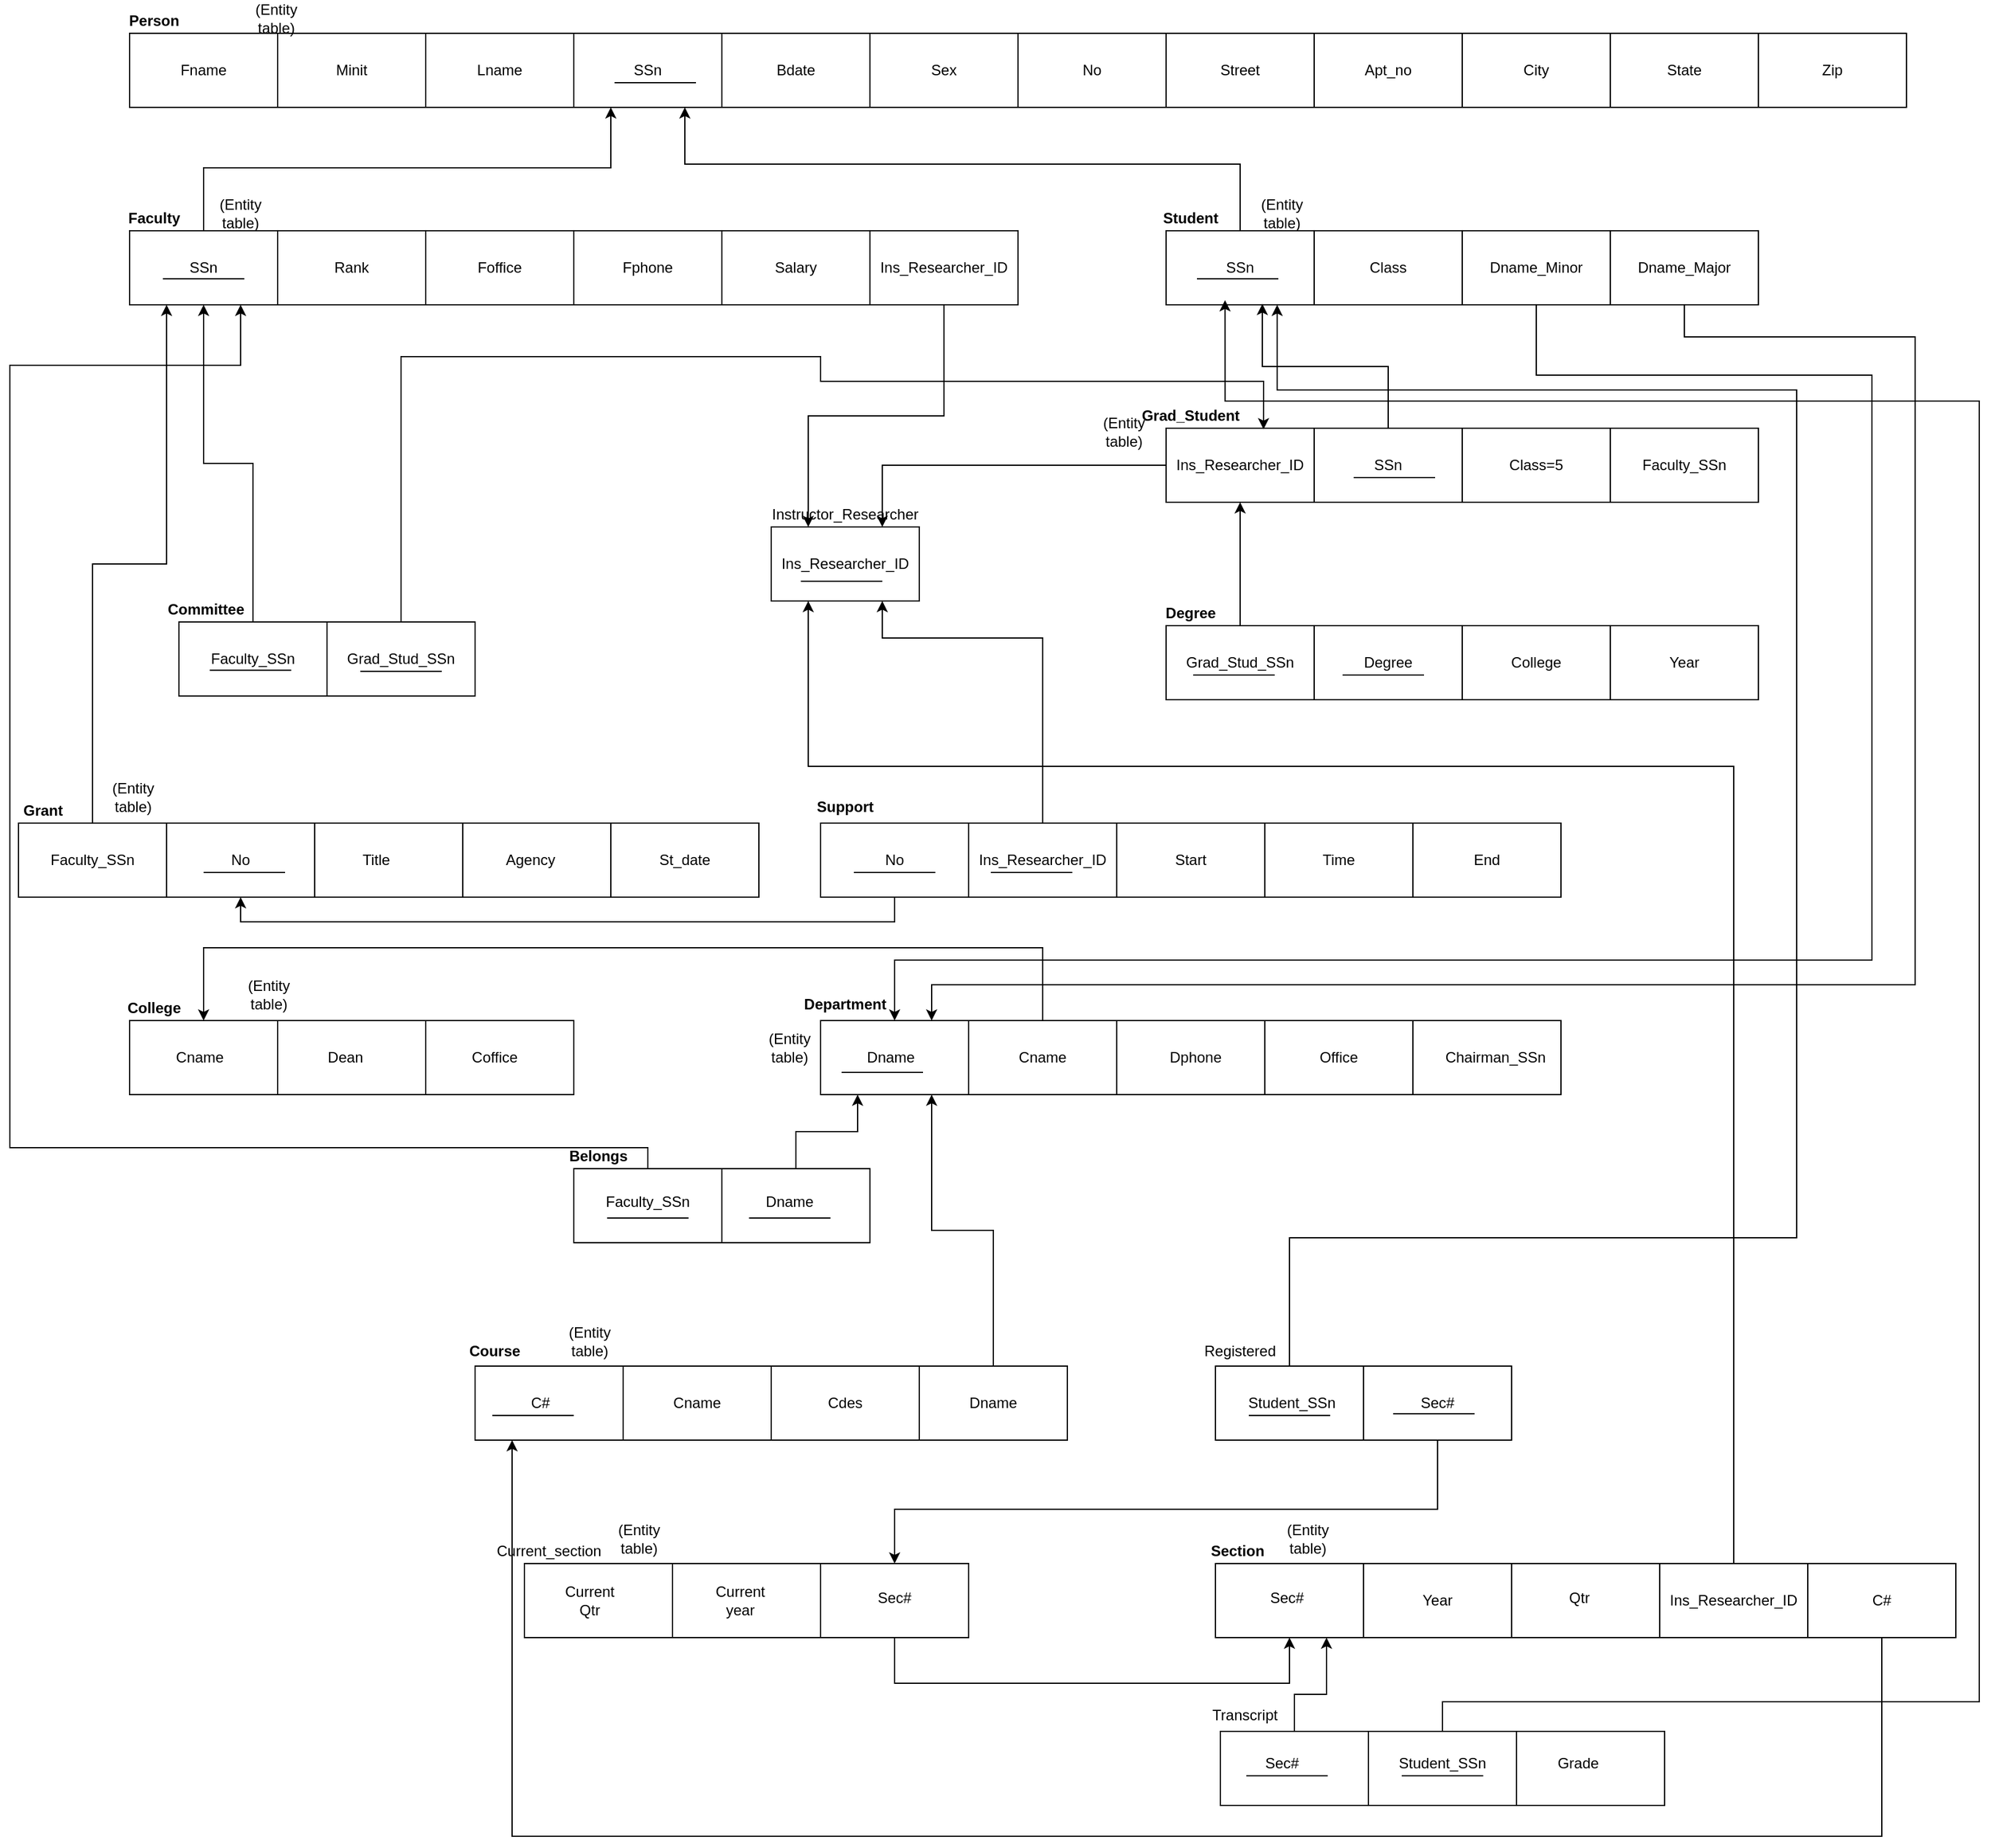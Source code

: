 <mxfile version="13.8.6" type="github">
  <diagram id="SCuiM9Ef9zFS880fD7g7" name="Page-1">
    <mxGraphModel dx="2150" dy="590" grid="0" gridSize="10" guides="1" tooltips="1" connect="1" arrows="1" fold="1" page="1" pageScale="1" pageWidth="850" pageHeight="1100" math="0" shadow="0">
      <root>
        <mxCell id="0" />
        <mxCell id="1" parent="0" />
        <mxCell id="ythB0XY5r4S939yMG-qN-1" value="" style="rounded=0;whiteSpace=wrap;html=1;" vertex="1" parent="1">
          <mxGeometry x="80" y="40" width="120" height="60" as="geometry" />
        </mxCell>
        <mxCell id="ythB0XY5r4S939yMG-qN-2" value="" style="rounded=0;whiteSpace=wrap;html=1;" vertex="1" parent="1">
          <mxGeometry x="200" y="40" width="120" height="60" as="geometry" />
        </mxCell>
        <mxCell id="ythB0XY5r4S939yMG-qN-3" value="" style="rounded=0;whiteSpace=wrap;html=1;" vertex="1" parent="1">
          <mxGeometry x="320" y="40" width="120" height="60" as="geometry" />
        </mxCell>
        <mxCell id="ythB0XY5r4S939yMG-qN-4" value="" style="rounded=0;whiteSpace=wrap;html=1;" vertex="1" parent="1">
          <mxGeometry x="440" y="40" width="120" height="60" as="geometry" />
        </mxCell>
        <mxCell id="ythB0XY5r4S939yMG-qN-5" value="" style="rounded=0;whiteSpace=wrap;html=1;" vertex="1" parent="1">
          <mxGeometry x="560" y="40" width="120" height="60" as="geometry" />
        </mxCell>
        <mxCell id="ythB0XY5r4S939yMG-qN-6" value="" style="rounded=0;whiteSpace=wrap;html=1;" vertex="1" parent="1">
          <mxGeometry x="680" y="40" width="120" height="60" as="geometry" />
        </mxCell>
        <mxCell id="ythB0XY5r4S939yMG-qN-7" value="" style="rounded=0;whiteSpace=wrap;html=1;" vertex="1" parent="1">
          <mxGeometry x="800" y="40" width="120" height="60" as="geometry" />
        </mxCell>
        <mxCell id="ythB0XY5r4S939yMG-qN-8" value="" style="rounded=0;whiteSpace=wrap;html=1;" vertex="1" parent="1">
          <mxGeometry x="920" y="40" width="120" height="60" as="geometry" />
        </mxCell>
        <mxCell id="ythB0XY5r4S939yMG-qN-9" value="" style="rounded=0;whiteSpace=wrap;html=1;" vertex="1" parent="1">
          <mxGeometry x="1040" y="40" width="120" height="60" as="geometry" />
        </mxCell>
        <mxCell id="ythB0XY5r4S939yMG-qN-10" value="" style="rounded=0;whiteSpace=wrap;html=1;" vertex="1" parent="1">
          <mxGeometry x="1160" y="40" width="120" height="60" as="geometry" />
        </mxCell>
        <mxCell id="ythB0XY5r4S939yMG-qN-11" value="" style="rounded=0;whiteSpace=wrap;html=1;" vertex="1" parent="1">
          <mxGeometry x="1280" y="40" width="120" height="60" as="geometry" />
        </mxCell>
        <mxCell id="ythB0XY5r4S939yMG-qN-12" value="" style="rounded=0;whiteSpace=wrap;html=1;" vertex="1" parent="1">
          <mxGeometry x="1400" y="40" width="120" height="60" as="geometry" />
        </mxCell>
        <mxCell id="ythB0XY5r4S939yMG-qN-176" style="edgeStyle=orthogonalEdgeStyle;rounded=0;orthogonalLoop=1;jettySize=auto;html=1;entryX=0.25;entryY=1;entryDx=0;entryDy=0;" edge="1" parent="1" source="ythB0XY5r4S939yMG-qN-13" target="ythB0XY5r4S939yMG-qN-4">
          <mxGeometry relative="1" as="geometry">
            <Array as="points">
              <mxPoint x="140" y="149" />
              <mxPoint x="470" y="149" />
            </Array>
          </mxGeometry>
        </mxCell>
        <mxCell id="ythB0XY5r4S939yMG-qN-13" value="" style="rounded=0;whiteSpace=wrap;html=1;" vertex="1" parent="1">
          <mxGeometry x="80" y="200" width="120" height="60" as="geometry" />
        </mxCell>
        <mxCell id="ythB0XY5r4S939yMG-qN-14" value="" style="rounded=0;whiteSpace=wrap;html=1;" vertex="1" parent="1">
          <mxGeometry x="200" y="200" width="120" height="60" as="geometry" />
        </mxCell>
        <mxCell id="ythB0XY5r4S939yMG-qN-15" value="" style="rounded=0;whiteSpace=wrap;html=1;" vertex="1" parent="1">
          <mxGeometry x="320" y="200" width="120" height="60" as="geometry" />
        </mxCell>
        <mxCell id="ythB0XY5r4S939yMG-qN-16" value="" style="rounded=0;whiteSpace=wrap;html=1;" vertex="1" parent="1">
          <mxGeometry x="440" y="200" width="120" height="60" as="geometry" />
        </mxCell>
        <mxCell id="ythB0XY5r4S939yMG-qN-17" value="" style="rounded=0;whiteSpace=wrap;html=1;" vertex="1" parent="1">
          <mxGeometry x="560" y="200" width="120" height="60" as="geometry" />
        </mxCell>
        <mxCell id="ythB0XY5r4S939yMG-qN-177" style="edgeStyle=orthogonalEdgeStyle;rounded=0;orthogonalLoop=1;jettySize=auto;html=1;entryX=0.25;entryY=0;entryDx=0;entryDy=0;" edge="1" parent="1" source="ythB0XY5r4S939yMG-qN-18" target="ythB0XY5r4S939yMG-qN-31">
          <mxGeometry relative="1" as="geometry" />
        </mxCell>
        <mxCell id="ythB0XY5r4S939yMG-qN-18" value="" style="rounded=0;whiteSpace=wrap;html=1;" vertex="1" parent="1">
          <mxGeometry x="680" y="200" width="120" height="60" as="geometry" />
        </mxCell>
        <mxCell id="ythB0XY5r4S939yMG-qN-175" style="edgeStyle=orthogonalEdgeStyle;rounded=0;orthogonalLoop=1;jettySize=auto;html=1;entryX=0.75;entryY=1;entryDx=0;entryDy=0;" edge="1" parent="1" source="ythB0XY5r4S939yMG-qN-19" target="ythB0XY5r4S939yMG-qN-4">
          <mxGeometry relative="1" as="geometry">
            <Array as="points">
              <mxPoint x="980" y="146" />
              <mxPoint x="530" y="146" />
            </Array>
          </mxGeometry>
        </mxCell>
        <mxCell id="ythB0XY5r4S939yMG-qN-19" value="" style="rounded=0;whiteSpace=wrap;html=1;" vertex="1" parent="1">
          <mxGeometry x="920" y="200" width="120" height="60" as="geometry" />
        </mxCell>
        <mxCell id="ythB0XY5r4S939yMG-qN-20" value="" style="rounded=0;whiteSpace=wrap;html=1;" vertex="1" parent="1">
          <mxGeometry x="1040" y="200" width="120" height="60" as="geometry" />
        </mxCell>
        <mxCell id="ythB0XY5r4S939yMG-qN-193" style="edgeStyle=orthogonalEdgeStyle;rounded=0;orthogonalLoop=1;jettySize=auto;html=1;entryX=0.5;entryY=0;entryDx=0;entryDy=0;" edge="1" parent="1" source="ythB0XY5r4S939yMG-qN-21" target="ythB0XY5r4S939yMG-qN-44">
          <mxGeometry relative="1" as="geometry">
            <Array as="points">
              <mxPoint x="1220" y="317" />
              <mxPoint x="1492" y="317" />
              <mxPoint x="1492" y="791" />
              <mxPoint x="700" y="791" />
            </Array>
          </mxGeometry>
        </mxCell>
        <mxCell id="ythB0XY5r4S939yMG-qN-21" value="" style="rounded=0;whiteSpace=wrap;html=1;" vertex="1" parent="1">
          <mxGeometry x="1160" y="200" width="120" height="60" as="geometry" />
        </mxCell>
        <mxCell id="ythB0XY5r4S939yMG-qN-195" style="edgeStyle=orthogonalEdgeStyle;rounded=0;orthogonalLoop=1;jettySize=auto;html=1;entryX=0.75;entryY=0;entryDx=0;entryDy=0;" edge="1" parent="1" source="ythB0XY5r4S939yMG-qN-22" target="ythB0XY5r4S939yMG-qN-44">
          <mxGeometry relative="1" as="geometry">
            <Array as="points">
              <mxPoint x="1340" y="286" />
              <mxPoint x="1527" y="286" />
              <mxPoint x="1527" y="811" />
              <mxPoint x="730" y="811" />
            </Array>
          </mxGeometry>
        </mxCell>
        <mxCell id="ythB0XY5r4S939yMG-qN-22" value="" style="rounded=0;whiteSpace=wrap;html=1;" vertex="1" parent="1">
          <mxGeometry x="1280" y="200" width="120" height="60" as="geometry" />
        </mxCell>
        <mxCell id="ythB0XY5r4S939yMG-qN-180" style="edgeStyle=orthogonalEdgeStyle;rounded=0;orthogonalLoop=1;jettySize=auto;html=1;entryX=0.75;entryY=0;entryDx=0;entryDy=0;" edge="1" parent="1" source="ythB0XY5r4S939yMG-qN-23" target="ythB0XY5r4S939yMG-qN-31">
          <mxGeometry relative="1" as="geometry" />
        </mxCell>
        <mxCell id="ythB0XY5r4S939yMG-qN-23" value="&lt;span&gt;Ins_Researcher_ID&lt;/span&gt;" style="rounded=0;whiteSpace=wrap;html=1;" vertex="1" parent="1">
          <mxGeometry x="920" y="360" width="120" height="60" as="geometry" />
        </mxCell>
        <mxCell id="ythB0XY5r4S939yMG-qN-183" style="edgeStyle=orthogonalEdgeStyle;rounded=0;orthogonalLoop=1;jettySize=auto;html=1;entryX=0.65;entryY=0.988;entryDx=0;entryDy=0;entryPerimeter=0;" edge="1" parent="1" source="ythB0XY5r4S939yMG-qN-24" target="ythB0XY5r4S939yMG-qN-19">
          <mxGeometry relative="1" as="geometry" />
        </mxCell>
        <mxCell id="ythB0XY5r4S939yMG-qN-24" value="" style="rounded=0;whiteSpace=wrap;html=1;" vertex="1" parent="1">
          <mxGeometry x="1040" y="360" width="120" height="60" as="geometry" />
        </mxCell>
        <mxCell id="ythB0XY5r4S939yMG-qN-25" value="" style="rounded=0;whiteSpace=wrap;html=1;" vertex="1" parent="1">
          <mxGeometry x="1160" y="360" width="120" height="60" as="geometry" />
        </mxCell>
        <mxCell id="ythB0XY5r4S939yMG-qN-26" value="" style="rounded=0;whiteSpace=wrap;html=1;" vertex="1" parent="1">
          <mxGeometry x="1280" y="360" width="120" height="60" as="geometry" />
        </mxCell>
        <mxCell id="ythB0XY5r4S939yMG-qN-188" style="edgeStyle=orthogonalEdgeStyle;rounded=0;orthogonalLoop=1;jettySize=auto;html=1;entryX=0.5;entryY=1;entryDx=0;entryDy=0;" edge="1" parent="1" source="ythB0XY5r4S939yMG-qN-27" target="ythB0XY5r4S939yMG-qN-23">
          <mxGeometry relative="1" as="geometry" />
        </mxCell>
        <mxCell id="ythB0XY5r4S939yMG-qN-27" value="" style="rounded=0;whiteSpace=wrap;html=1;" vertex="1" parent="1">
          <mxGeometry x="920" y="520" width="120" height="60" as="geometry" />
        </mxCell>
        <mxCell id="ythB0XY5r4S939yMG-qN-28" value="" style="rounded=0;whiteSpace=wrap;html=1;" vertex="1" parent="1">
          <mxGeometry x="1040" y="520" width="120" height="60" as="geometry" />
        </mxCell>
        <mxCell id="ythB0XY5r4S939yMG-qN-29" value="" style="rounded=0;whiteSpace=wrap;html=1;" vertex="1" parent="1">
          <mxGeometry x="1160" y="520" width="120" height="60" as="geometry" />
        </mxCell>
        <mxCell id="ythB0XY5r4S939yMG-qN-30" value="" style="rounded=0;whiteSpace=wrap;html=1;" vertex="1" parent="1">
          <mxGeometry x="1280" y="520" width="120" height="60" as="geometry" />
        </mxCell>
        <mxCell id="ythB0XY5r4S939yMG-qN-31" value="" style="rounded=0;whiteSpace=wrap;html=1;" vertex="1" parent="1">
          <mxGeometry x="600" y="440" width="120" height="60" as="geometry" />
        </mxCell>
        <mxCell id="ythB0XY5r4S939yMG-qN-190" style="edgeStyle=orthogonalEdgeStyle;rounded=0;orthogonalLoop=1;jettySize=auto;html=1;entryX=0.5;entryY=1;entryDx=0;entryDy=0;" edge="1" parent="1" source="ythB0XY5r4S939yMG-qN-32" target="ythB0XY5r4S939yMG-qN-38">
          <mxGeometry relative="1" as="geometry">
            <Array as="points">
              <mxPoint x="700" y="760" />
              <mxPoint x="170" y="760" />
            </Array>
          </mxGeometry>
        </mxCell>
        <mxCell id="ythB0XY5r4S939yMG-qN-32" value="" style="rounded=0;whiteSpace=wrap;html=1;" vertex="1" parent="1">
          <mxGeometry x="640" y="680" width="120" height="60" as="geometry" />
        </mxCell>
        <mxCell id="ythB0XY5r4S939yMG-qN-189" style="edgeStyle=orthogonalEdgeStyle;rounded=0;orthogonalLoop=1;jettySize=auto;html=1;entryX=0.75;entryY=1;entryDx=0;entryDy=0;" edge="1" parent="1" source="ythB0XY5r4S939yMG-qN-33" target="ythB0XY5r4S939yMG-qN-31">
          <mxGeometry relative="1" as="geometry">
            <Array as="points">
              <mxPoint x="820" y="530" />
              <mxPoint x="690" y="530" />
            </Array>
          </mxGeometry>
        </mxCell>
        <mxCell id="ythB0XY5r4S939yMG-qN-33" value="" style="rounded=0;whiteSpace=wrap;html=1;" vertex="1" parent="1">
          <mxGeometry x="760" y="680" width="120" height="60" as="geometry" />
        </mxCell>
        <mxCell id="ythB0XY5r4S939yMG-qN-34" value="" style="rounded=0;whiteSpace=wrap;html=1;" vertex="1" parent="1">
          <mxGeometry x="880" y="680" width="120" height="60" as="geometry" />
        </mxCell>
        <mxCell id="ythB0XY5r4S939yMG-qN-35" value="" style="rounded=0;whiteSpace=wrap;html=1;" vertex="1" parent="1">
          <mxGeometry x="1000" y="680" width="120" height="60" as="geometry" />
        </mxCell>
        <mxCell id="ythB0XY5r4S939yMG-qN-36" value="" style="rounded=0;whiteSpace=wrap;html=1;" vertex="1" parent="1">
          <mxGeometry x="1120" y="680" width="120" height="60" as="geometry" />
        </mxCell>
        <mxCell id="ythB0XY5r4S939yMG-qN-191" style="edgeStyle=orthogonalEdgeStyle;rounded=0;orthogonalLoop=1;jettySize=auto;html=1;entryX=0.25;entryY=1;entryDx=0;entryDy=0;" edge="1" parent="1" source="ythB0XY5r4S939yMG-qN-37" target="ythB0XY5r4S939yMG-qN-13">
          <mxGeometry relative="1" as="geometry" />
        </mxCell>
        <mxCell id="ythB0XY5r4S939yMG-qN-37" value="" style="rounded=0;whiteSpace=wrap;html=1;" vertex="1" parent="1">
          <mxGeometry x="-10" y="680" width="120" height="60" as="geometry" />
        </mxCell>
        <mxCell id="ythB0XY5r4S939yMG-qN-38" value="" style="rounded=0;whiteSpace=wrap;html=1;" vertex="1" parent="1">
          <mxGeometry x="110" y="680" width="120" height="60" as="geometry" />
        </mxCell>
        <mxCell id="ythB0XY5r4S939yMG-qN-39" value="" style="rounded=0;whiteSpace=wrap;html=1;" vertex="1" parent="1">
          <mxGeometry x="230" y="680" width="120" height="60" as="geometry" />
        </mxCell>
        <mxCell id="ythB0XY5r4S939yMG-qN-40" value="" style="rounded=0;whiteSpace=wrap;html=1;" vertex="1" parent="1">
          <mxGeometry x="350" y="680" width="120" height="60" as="geometry" />
        </mxCell>
        <mxCell id="ythB0XY5r4S939yMG-qN-41" value="" style="rounded=0;whiteSpace=wrap;html=1;" vertex="1" parent="1">
          <mxGeometry x="470" y="680" width="120" height="60" as="geometry" />
        </mxCell>
        <mxCell id="ythB0XY5r4S939yMG-qN-187" style="edgeStyle=orthogonalEdgeStyle;rounded=0;orthogonalLoop=1;jettySize=auto;html=1;entryX=0.658;entryY=0.014;entryDx=0;entryDy=0;entryPerimeter=0;" edge="1" parent="1" source="ythB0XY5r4S939yMG-qN-42" target="ythB0XY5r4S939yMG-qN-23">
          <mxGeometry relative="1" as="geometry">
            <Array as="points">
              <mxPoint x="300" y="302" />
              <mxPoint x="640" y="302" />
              <mxPoint x="640" y="322" />
              <mxPoint x="999" y="322" />
            </Array>
          </mxGeometry>
        </mxCell>
        <mxCell id="ythB0XY5r4S939yMG-qN-42" value="" style="rounded=0;whiteSpace=wrap;html=1;" vertex="1" parent="1">
          <mxGeometry x="240" y="517" width="120" height="60" as="geometry" />
        </mxCell>
        <mxCell id="ythB0XY5r4S939yMG-qN-186" style="edgeStyle=orthogonalEdgeStyle;rounded=0;orthogonalLoop=1;jettySize=auto;html=1;entryX=0.5;entryY=1;entryDx=0;entryDy=0;" edge="1" parent="1" source="ythB0XY5r4S939yMG-qN-43" target="ythB0XY5r4S939yMG-qN-13">
          <mxGeometry relative="1" as="geometry" />
        </mxCell>
        <mxCell id="ythB0XY5r4S939yMG-qN-43" value="" style="rounded=0;whiteSpace=wrap;html=1;" vertex="1" parent="1">
          <mxGeometry x="120" y="517" width="120" height="60" as="geometry" />
        </mxCell>
        <mxCell id="ythB0XY5r4S939yMG-qN-44" value="" style="rounded=0;whiteSpace=wrap;html=1;" vertex="1" parent="1">
          <mxGeometry x="640" y="840" width="120" height="60" as="geometry" />
        </mxCell>
        <mxCell id="ythB0XY5r4S939yMG-qN-200" style="edgeStyle=orthogonalEdgeStyle;rounded=0;orthogonalLoop=1;jettySize=auto;html=1;entryX=0.5;entryY=0;entryDx=0;entryDy=0;" edge="1" parent="1" source="ythB0XY5r4S939yMG-qN-45" target="ythB0XY5r4S939yMG-qN-49">
          <mxGeometry relative="1" as="geometry">
            <Array as="points">
              <mxPoint x="820" y="781" />
              <mxPoint x="140" y="781" />
            </Array>
          </mxGeometry>
        </mxCell>
        <mxCell id="ythB0XY5r4S939yMG-qN-45" value="" style="rounded=0;whiteSpace=wrap;html=1;" vertex="1" parent="1">
          <mxGeometry x="760" y="840" width="120" height="60" as="geometry" />
        </mxCell>
        <mxCell id="ythB0XY5r4S939yMG-qN-46" value="" style="rounded=0;whiteSpace=wrap;html=1;" vertex="1" parent="1">
          <mxGeometry x="880" y="840" width="120" height="60" as="geometry" />
        </mxCell>
        <mxCell id="ythB0XY5r4S939yMG-qN-47" value="" style="rounded=0;whiteSpace=wrap;html=1;" vertex="1" parent="1">
          <mxGeometry x="1000" y="840" width="120" height="60" as="geometry" />
        </mxCell>
        <mxCell id="ythB0XY5r4S939yMG-qN-48" value="" style="rounded=0;whiteSpace=wrap;html=1;" vertex="1" parent="1">
          <mxGeometry x="1120" y="840" width="120" height="60" as="geometry" />
        </mxCell>
        <mxCell id="ythB0XY5r4S939yMG-qN-49" value="" style="rounded=0;whiteSpace=wrap;html=1;" vertex="1" parent="1">
          <mxGeometry x="80" y="840" width="120" height="60" as="geometry" />
        </mxCell>
        <mxCell id="ythB0XY5r4S939yMG-qN-50" value="" style="rounded=0;whiteSpace=wrap;html=1;" vertex="1" parent="1">
          <mxGeometry x="200" y="840" width="120" height="60" as="geometry" />
        </mxCell>
        <mxCell id="ythB0XY5r4S939yMG-qN-51" value="" style="rounded=0;whiteSpace=wrap;html=1;" vertex="1" parent="1">
          <mxGeometry x="320" y="840" width="120" height="60" as="geometry" />
        </mxCell>
        <mxCell id="ythB0XY5r4S939yMG-qN-201" style="edgeStyle=orthogonalEdgeStyle;rounded=0;orthogonalLoop=1;jettySize=auto;html=1;entryX=0.75;entryY=1;entryDx=0;entryDy=0;" edge="1" parent="1" source="ythB0XY5r4S939yMG-qN-52" target="ythB0XY5r4S939yMG-qN-13">
          <mxGeometry relative="1" as="geometry">
            <Array as="points">
              <mxPoint x="500" y="943" />
              <mxPoint x="-17" y="943" />
              <mxPoint x="-17" y="309" />
              <mxPoint x="170" y="309" />
            </Array>
          </mxGeometry>
        </mxCell>
        <mxCell id="ythB0XY5r4S939yMG-qN-52" value="" style="rounded=0;whiteSpace=wrap;html=1;" vertex="1" parent="1">
          <mxGeometry x="440" y="960" width="120" height="60" as="geometry" />
        </mxCell>
        <mxCell id="ythB0XY5r4S939yMG-qN-197" style="edgeStyle=orthogonalEdgeStyle;rounded=0;orthogonalLoop=1;jettySize=auto;html=1;entryX=0.25;entryY=1;entryDx=0;entryDy=0;" edge="1" parent="1" source="ythB0XY5r4S939yMG-qN-53" target="ythB0XY5r4S939yMG-qN-44">
          <mxGeometry relative="1" as="geometry" />
        </mxCell>
        <mxCell id="ythB0XY5r4S939yMG-qN-53" value="" style="rounded=0;whiteSpace=wrap;html=1;" vertex="1" parent="1">
          <mxGeometry x="560" y="960" width="120" height="60" as="geometry" />
        </mxCell>
        <mxCell id="ythB0XY5r4S939yMG-qN-54" value="" style="rounded=0;whiteSpace=wrap;html=1;" vertex="1" parent="1">
          <mxGeometry x="360" y="1120" width="120" height="60" as="geometry" />
        </mxCell>
        <mxCell id="ythB0XY5r4S939yMG-qN-55" value="" style="rounded=0;whiteSpace=wrap;html=1;" vertex="1" parent="1">
          <mxGeometry x="480" y="1120" width="120" height="60" as="geometry" />
        </mxCell>
        <mxCell id="ythB0XY5r4S939yMG-qN-56" value="Cdes" style="rounded=0;whiteSpace=wrap;html=1;" vertex="1" parent="1">
          <mxGeometry x="600" y="1120" width="120" height="60" as="geometry" />
        </mxCell>
        <mxCell id="ythB0XY5r4S939yMG-qN-198" style="edgeStyle=orthogonalEdgeStyle;rounded=0;orthogonalLoop=1;jettySize=auto;html=1;entryX=0.75;entryY=1;entryDx=0;entryDy=0;" edge="1" parent="1" source="ythB0XY5r4S939yMG-qN-57" target="ythB0XY5r4S939yMG-qN-44">
          <mxGeometry relative="1" as="geometry" />
        </mxCell>
        <mxCell id="ythB0XY5r4S939yMG-qN-57" value="" style="rounded=0;whiteSpace=wrap;html=1;" vertex="1" parent="1">
          <mxGeometry x="720" y="1120" width="120" height="60" as="geometry" />
        </mxCell>
        <mxCell id="ythB0XY5r4S939yMG-qN-205" style="edgeStyle=orthogonalEdgeStyle;rounded=0;orthogonalLoop=1;jettySize=auto;html=1;entryX=0.75;entryY=1;entryDx=0;entryDy=0;" edge="1" parent="1" source="ythB0XY5r4S939yMG-qN-58" target="ythB0XY5r4S939yMG-qN-19">
          <mxGeometry relative="1" as="geometry">
            <Array as="points">
              <mxPoint x="1020" y="1016" />
              <mxPoint x="1431" y="1016" />
              <mxPoint x="1431" y="329" />
              <mxPoint x="1010" y="329" />
            </Array>
          </mxGeometry>
        </mxCell>
        <mxCell id="ythB0XY5r4S939yMG-qN-58" value="" style="rounded=0;whiteSpace=wrap;html=1;" vertex="1" parent="1">
          <mxGeometry x="960" y="1120" width="120" height="60" as="geometry" />
        </mxCell>
        <mxCell id="ythB0XY5r4S939yMG-qN-204" style="edgeStyle=orthogonalEdgeStyle;rounded=0;orthogonalLoop=1;jettySize=auto;html=1;entryX=0.5;entryY=0;entryDx=0;entryDy=0;" edge="1" parent="1" source="ythB0XY5r4S939yMG-qN-59" target="ythB0XY5r4S939yMG-qN-72">
          <mxGeometry relative="1" as="geometry">
            <Array as="points">
              <mxPoint x="1140" y="1236" />
              <mxPoint x="700" y="1236" />
            </Array>
          </mxGeometry>
        </mxCell>
        <mxCell id="ythB0XY5r4S939yMG-qN-59" value="" style="rounded=0;whiteSpace=wrap;html=1;" vertex="1" parent="1">
          <mxGeometry x="1080" y="1120" width="120" height="60" as="geometry" />
        </mxCell>
        <mxCell id="ythB0XY5r4S939yMG-qN-65" value="" style="rounded=0;whiteSpace=wrap;html=1;" vertex="1" parent="1">
          <mxGeometry x="960" y="1280" width="120" height="60" as="geometry" />
        </mxCell>
        <mxCell id="ythB0XY5r4S939yMG-qN-66" value="" style="rounded=0;whiteSpace=wrap;html=1;" vertex="1" parent="1">
          <mxGeometry x="1080" y="1280" width="120" height="60" as="geometry" />
        </mxCell>
        <mxCell id="ythB0XY5r4S939yMG-qN-67" value="" style="rounded=0;whiteSpace=wrap;html=1;" vertex="1" parent="1">
          <mxGeometry x="1200" y="1280" width="120" height="60" as="geometry" />
        </mxCell>
        <mxCell id="ythB0XY5r4S939yMG-qN-233" style="edgeStyle=orthogonalEdgeStyle;rounded=0;orthogonalLoop=1;jettySize=auto;html=1;entryX=0.25;entryY=1;entryDx=0;entryDy=0;" edge="1" parent="1" source="ythB0XY5r4S939yMG-qN-68" target="ythB0XY5r4S939yMG-qN-31">
          <mxGeometry relative="1" as="geometry">
            <Array as="points">
              <mxPoint x="1380" y="634" />
              <mxPoint x="630" y="634" />
            </Array>
          </mxGeometry>
        </mxCell>
        <mxCell id="ythB0XY5r4S939yMG-qN-68" value="&lt;span&gt;Ins_Researcher_ID&lt;/span&gt;" style="rounded=0;whiteSpace=wrap;html=1;" vertex="1" parent="1">
          <mxGeometry x="1320" y="1280" width="120" height="60" as="geometry" />
        </mxCell>
        <mxCell id="ythB0XY5r4S939yMG-qN-244" style="edgeStyle=orthogonalEdgeStyle;rounded=0;orthogonalLoop=1;jettySize=auto;html=1;entryX=0.25;entryY=1;entryDx=0;entryDy=0;" edge="1" parent="1" source="ythB0XY5r4S939yMG-qN-69" target="ythB0XY5r4S939yMG-qN-54">
          <mxGeometry relative="1" as="geometry">
            <Array as="points">
              <mxPoint x="1500" y="1501" />
              <mxPoint x="390" y="1501" />
            </Array>
          </mxGeometry>
        </mxCell>
        <mxCell id="ythB0XY5r4S939yMG-qN-69" value="" style="rounded=0;whiteSpace=wrap;html=1;" vertex="1" parent="1">
          <mxGeometry x="1440" y="1280" width="120" height="60" as="geometry" />
        </mxCell>
        <mxCell id="ythB0XY5r4S939yMG-qN-70" value="" style="rounded=0;whiteSpace=wrap;html=1;" vertex="1" parent="1">
          <mxGeometry x="400" y="1280" width="120" height="60" as="geometry" />
        </mxCell>
        <mxCell id="ythB0XY5r4S939yMG-qN-71" value="" style="rounded=0;whiteSpace=wrap;html=1;" vertex="1" parent="1">
          <mxGeometry x="520" y="1280" width="120" height="60" as="geometry" />
        </mxCell>
        <mxCell id="ythB0XY5r4S939yMG-qN-206" style="edgeStyle=orthogonalEdgeStyle;rounded=0;orthogonalLoop=1;jettySize=auto;html=1;entryX=0.5;entryY=1;entryDx=0;entryDy=0;" edge="1" parent="1" source="ythB0XY5r4S939yMG-qN-72" target="ythB0XY5r4S939yMG-qN-65">
          <mxGeometry relative="1" as="geometry">
            <Array as="points">
              <mxPoint x="700" y="1377" />
              <mxPoint x="1020" y="1377" />
            </Array>
          </mxGeometry>
        </mxCell>
        <mxCell id="ythB0XY5r4S939yMG-qN-72" value="" style="rounded=0;whiteSpace=wrap;html=1;" vertex="1" parent="1">
          <mxGeometry x="640" y="1280" width="120" height="60" as="geometry" />
        </mxCell>
        <mxCell id="ythB0XY5r4S939yMG-qN-209" style="edgeStyle=orthogonalEdgeStyle;rounded=0;orthogonalLoop=1;jettySize=auto;html=1;entryX=0.398;entryY=0.938;entryDx=0;entryDy=0;entryPerimeter=0;" edge="1" parent="1" source="ythB0XY5r4S939yMG-qN-73" target="ythB0XY5r4S939yMG-qN-19">
          <mxGeometry relative="1" as="geometry">
            <Array as="points">
              <mxPoint x="1144" y="1392" />
              <mxPoint x="1579" y="1392" />
              <mxPoint x="1579" y="338" />
              <mxPoint x="968" y="338" />
            </Array>
          </mxGeometry>
        </mxCell>
        <mxCell id="ythB0XY5r4S939yMG-qN-73" value="" style="rounded=0;whiteSpace=wrap;html=1;" vertex="1" parent="1">
          <mxGeometry x="1084" y="1416" width="120" height="60" as="geometry" />
        </mxCell>
        <mxCell id="ythB0XY5r4S939yMG-qN-208" style="edgeStyle=orthogonalEdgeStyle;rounded=0;orthogonalLoop=1;jettySize=auto;html=1;entryX=0.75;entryY=1;entryDx=0;entryDy=0;" edge="1" parent="1" source="ythB0XY5r4S939yMG-qN-74" target="ythB0XY5r4S939yMG-qN-65">
          <mxGeometry relative="1" as="geometry">
            <Array as="points">
              <mxPoint x="1024" y="1386" />
              <mxPoint x="1050" y="1386" />
            </Array>
          </mxGeometry>
        </mxCell>
        <mxCell id="ythB0XY5r4S939yMG-qN-74" value="" style="rounded=0;whiteSpace=wrap;html=1;" vertex="1" parent="1">
          <mxGeometry x="964" y="1416" width="120" height="60" as="geometry" />
        </mxCell>
        <mxCell id="ythB0XY5r4S939yMG-qN-75" value="" style="rounded=0;whiteSpace=wrap;html=1;" vertex="1" parent="1">
          <mxGeometry x="1204" y="1416" width="120" height="60" as="geometry" />
        </mxCell>
        <mxCell id="ythB0XY5r4S939yMG-qN-76" value="Zip" style="text;html=1;strokeColor=none;fillColor=none;align=center;verticalAlign=middle;whiteSpace=wrap;rounded=0;" vertex="1" parent="1">
          <mxGeometry x="1440" y="60" width="40" height="20" as="geometry" />
        </mxCell>
        <mxCell id="ythB0XY5r4S939yMG-qN-77" value="State" style="text;html=1;strokeColor=none;fillColor=none;align=center;verticalAlign=middle;whiteSpace=wrap;rounded=0;" vertex="1" parent="1">
          <mxGeometry x="1320" y="60" width="40" height="20" as="geometry" />
        </mxCell>
        <mxCell id="ythB0XY5r4S939yMG-qN-78" value="City" style="text;html=1;strokeColor=none;fillColor=none;align=center;verticalAlign=middle;whiteSpace=wrap;rounded=0;" vertex="1" parent="1">
          <mxGeometry x="1200" y="60" width="40" height="20" as="geometry" />
        </mxCell>
        <mxCell id="ythB0XY5r4S939yMG-qN-79" value="Apt_no" style="text;html=1;strokeColor=none;fillColor=none;align=center;verticalAlign=middle;whiteSpace=wrap;rounded=0;" vertex="1" parent="1">
          <mxGeometry x="1080" y="60" width="40" height="20" as="geometry" />
        </mxCell>
        <mxCell id="ythB0XY5r4S939yMG-qN-80" value="Street" style="text;html=1;strokeColor=none;fillColor=none;align=center;verticalAlign=middle;whiteSpace=wrap;rounded=0;" vertex="1" parent="1">
          <mxGeometry x="960" y="60" width="40" height="20" as="geometry" />
        </mxCell>
        <mxCell id="ythB0XY5r4S939yMG-qN-81" value="No" style="text;html=1;strokeColor=none;fillColor=none;align=center;verticalAlign=middle;whiteSpace=wrap;rounded=0;" vertex="1" parent="1">
          <mxGeometry x="840" y="60" width="40" height="20" as="geometry" />
        </mxCell>
        <mxCell id="ythB0XY5r4S939yMG-qN-82" value="Sex" style="text;html=1;strokeColor=none;fillColor=none;align=center;verticalAlign=middle;whiteSpace=wrap;rounded=0;" vertex="1" parent="1">
          <mxGeometry x="720" y="60" width="40" height="20" as="geometry" />
        </mxCell>
        <mxCell id="ythB0XY5r4S939yMG-qN-83" value="Bdate" style="text;html=1;strokeColor=none;fillColor=none;align=center;verticalAlign=middle;whiteSpace=wrap;rounded=0;" vertex="1" parent="1">
          <mxGeometry x="600" y="60" width="40" height="20" as="geometry" />
        </mxCell>
        <mxCell id="ythB0XY5r4S939yMG-qN-84" value="SSn" style="text;html=1;strokeColor=none;fillColor=none;align=center;verticalAlign=middle;whiteSpace=wrap;rounded=0;" vertex="1" parent="1">
          <mxGeometry x="480" y="60" width="40" height="20" as="geometry" />
        </mxCell>
        <mxCell id="ythB0XY5r4S939yMG-qN-85" value="Lname" style="text;html=1;strokeColor=none;fillColor=none;align=center;verticalAlign=middle;whiteSpace=wrap;rounded=0;" vertex="1" parent="1">
          <mxGeometry x="360" y="60" width="40" height="20" as="geometry" />
        </mxCell>
        <mxCell id="ythB0XY5r4S939yMG-qN-86" value="Minit" style="text;html=1;strokeColor=none;fillColor=none;align=center;verticalAlign=middle;whiteSpace=wrap;rounded=0;" vertex="1" parent="1">
          <mxGeometry x="240" y="60" width="40" height="20" as="geometry" />
        </mxCell>
        <mxCell id="ythB0XY5r4S939yMG-qN-87" value="Fname" style="text;html=1;strokeColor=none;fillColor=none;align=center;verticalAlign=middle;whiteSpace=wrap;rounded=0;" vertex="1" parent="1">
          <mxGeometry x="120" y="60" width="40" height="20" as="geometry" />
        </mxCell>
        <mxCell id="ythB0XY5r4S939yMG-qN-88" value="&lt;b&gt;Person&lt;/b&gt;" style="text;html=1;strokeColor=none;fillColor=none;align=center;verticalAlign=middle;whiteSpace=wrap;rounded=0;" vertex="1" parent="1">
          <mxGeometry x="80" y="20" width="40" height="20" as="geometry" />
        </mxCell>
        <mxCell id="ythB0XY5r4S939yMG-qN-91" value="&lt;b&gt;Student&lt;/b&gt;" style="text;html=1;strokeColor=none;fillColor=none;align=center;verticalAlign=middle;whiteSpace=wrap;rounded=0;" vertex="1" parent="1">
          <mxGeometry x="920" y="180" width="40" height="20" as="geometry" />
        </mxCell>
        <mxCell id="ythB0XY5r4S939yMG-qN-92" value="Ins_Researcher_ID" style="text;html=1;strokeColor=none;fillColor=none;align=center;verticalAlign=middle;whiteSpace=wrap;rounded=0;" vertex="1" parent="1">
          <mxGeometry x="720" y="220" width="40" height="20" as="geometry" />
        </mxCell>
        <mxCell id="ythB0XY5r4S939yMG-qN-93" value="Salary" style="text;html=1;strokeColor=none;fillColor=none;align=center;verticalAlign=middle;whiteSpace=wrap;rounded=0;" vertex="1" parent="1">
          <mxGeometry x="600" y="220" width="40" height="20" as="geometry" />
        </mxCell>
        <mxCell id="ythB0XY5r4S939yMG-qN-94" value="Fphone" style="text;html=1;strokeColor=none;fillColor=none;align=center;verticalAlign=middle;whiteSpace=wrap;rounded=0;" vertex="1" parent="1">
          <mxGeometry x="480" y="220" width="40" height="20" as="geometry" />
        </mxCell>
        <mxCell id="ythB0XY5r4S939yMG-qN-95" value="Foffice" style="text;html=1;strokeColor=none;fillColor=none;align=center;verticalAlign=middle;whiteSpace=wrap;rounded=0;" vertex="1" parent="1">
          <mxGeometry x="360" y="220" width="40" height="20" as="geometry" />
        </mxCell>
        <mxCell id="ythB0XY5r4S939yMG-qN-96" value="Rank" style="text;html=1;strokeColor=none;fillColor=none;align=center;verticalAlign=middle;whiteSpace=wrap;rounded=0;" vertex="1" parent="1">
          <mxGeometry x="240" y="220" width="40" height="20" as="geometry" />
        </mxCell>
        <mxCell id="ythB0XY5r4S939yMG-qN-97" value="SSn" style="text;html=1;strokeColor=none;fillColor=none;align=center;verticalAlign=middle;whiteSpace=wrap;rounded=0;" vertex="1" parent="1">
          <mxGeometry x="120" y="220" width="40" height="20" as="geometry" />
        </mxCell>
        <mxCell id="ythB0XY5r4S939yMG-qN-98" value="&lt;b&gt;Faculty&lt;/b&gt;" style="text;html=1;strokeColor=none;fillColor=none;align=center;verticalAlign=middle;whiteSpace=wrap;rounded=0;" vertex="1" parent="1">
          <mxGeometry x="80" y="180" width="40" height="20" as="geometry" />
        </mxCell>
        <mxCell id="ythB0XY5r4S939yMG-qN-99" value="Dname_Major" style="text;html=1;strokeColor=none;fillColor=none;align=center;verticalAlign=middle;whiteSpace=wrap;rounded=0;" vertex="1" parent="1">
          <mxGeometry x="1320" y="220" width="40" height="20" as="geometry" />
        </mxCell>
        <mxCell id="ythB0XY5r4S939yMG-qN-100" value="Dname_Minor" style="text;html=1;strokeColor=none;fillColor=none;align=center;verticalAlign=middle;whiteSpace=wrap;rounded=0;" vertex="1" parent="1">
          <mxGeometry x="1200" y="220" width="40" height="20" as="geometry" />
        </mxCell>
        <mxCell id="ythB0XY5r4S939yMG-qN-101" value="Class" style="text;html=1;strokeColor=none;fillColor=none;align=center;verticalAlign=middle;whiteSpace=wrap;rounded=0;" vertex="1" parent="1">
          <mxGeometry x="1080" y="220" width="40" height="20" as="geometry" />
        </mxCell>
        <mxCell id="ythB0XY5r4S939yMG-qN-102" value="SSn" style="text;html=1;strokeColor=none;fillColor=none;align=center;verticalAlign=middle;whiteSpace=wrap;rounded=0;" vertex="1" parent="1">
          <mxGeometry x="960" y="220" width="40" height="20" as="geometry" />
        </mxCell>
        <mxCell id="ythB0XY5r4S939yMG-qN-103" value="&lt;b&gt;Degree&lt;/b&gt;" style="text;html=1;strokeColor=none;fillColor=none;align=center;verticalAlign=middle;whiteSpace=wrap;rounded=0;" vertex="1" parent="1">
          <mxGeometry x="920" y="500" width="40" height="20" as="geometry" />
        </mxCell>
        <mxCell id="ythB0XY5r4S939yMG-qN-104" value="Year" style="text;html=1;strokeColor=none;fillColor=none;align=center;verticalAlign=middle;whiteSpace=wrap;rounded=0;" vertex="1" parent="1">
          <mxGeometry x="1320" y="540" width="40" height="20" as="geometry" />
        </mxCell>
        <mxCell id="ythB0XY5r4S939yMG-qN-105" value="College" style="text;html=1;strokeColor=none;fillColor=none;align=center;verticalAlign=middle;whiteSpace=wrap;rounded=0;" vertex="1" parent="1">
          <mxGeometry x="1200" y="540" width="40" height="20" as="geometry" />
        </mxCell>
        <mxCell id="ythB0XY5r4S939yMG-qN-106" value="Degree" style="text;html=1;strokeColor=none;fillColor=none;align=center;verticalAlign=middle;whiteSpace=wrap;rounded=0;" vertex="1" parent="1">
          <mxGeometry x="1080" y="540" width="40" height="20" as="geometry" />
        </mxCell>
        <mxCell id="ythB0XY5r4S939yMG-qN-107" value="Grad_Stud_SSn" style="text;html=1;strokeColor=none;fillColor=none;align=center;verticalAlign=middle;whiteSpace=wrap;rounded=0;" vertex="1" parent="1">
          <mxGeometry x="960" y="540" width="40" height="20" as="geometry" />
        </mxCell>
        <mxCell id="ythB0XY5r4S939yMG-qN-108" value="Faculty_SSn" style="text;html=1;strokeColor=none;fillColor=none;align=center;verticalAlign=middle;whiteSpace=wrap;rounded=0;" vertex="1" parent="1">
          <mxGeometry x="1320" y="380" width="40" height="20" as="geometry" />
        </mxCell>
        <mxCell id="ythB0XY5r4S939yMG-qN-109" value="Class=5" style="text;html=1;strokeColor=none;fillColor=none;align=center;verticalAlign=middle;whiteSpace=wrap;rounded=0;" vertex="1" parent="1">
          <mxGeometry x="1200" y="380" width="40" height="20" as="geometry" />
        </mxCell>
        <mxCell id="ythB0XY5r4S939yMG-qN-110" value="&lt;b&gt;Grad_Student&lt;/b&gt;" style="text;html=1;strokeColor=none;fillColor=none;align=center;verticalAlign=middle;whiteSpace=wrap;rounded=0;" vertex="1" parent="1">
          <mxGeometry x="920" y="340" width="40" height="20" as="geometry" />
        </mxCell>
        <mxCell id="ythB0XY5r4S939yMG-qN-111" value="SSn" style="text;html=1;strokeColor=none;fillColor=none;align=center;verticalAlign=middle;whiteSpace=wrap;rounded=0;" vertex="1" parent="1">
          <mxGeometry x="1080" y="380" width="40" height="20" as="geometry" />
        </mxCell>
        <mxCell id="ythB0XY5r4S939yMG-qN-113" value="Ins_Researcher_ID" style="text;html=1;strokeColor=none;fillColor=none;align=center;verticalAlign=middle;whiteSpace=wrap;rounded=0;" vertex="1" parent="1">
          <mxGeometry x="640" y="460" width="40" height="20" as="geometry" />
        </mxCell>
        <mxCell id="ythB0XY5r4S939yMG-qN-114" value="Instructor_Researcher" style="text;html=1;strokeColor=none;fillColor=none;align=center;verticalAlign=middle;whiteSpace=wrap;rounded=0;" vertex="1" parent="1">
          <mxGeometry x="640" y="420" width="40" height="20" as="geometry" />
        </mxCell>
        <mxCell id="ythB0XY5r4S939yMG-qN-116" value="Start" style="text;html=1;strokeColor=none;fillColor=none;align=center;verticalAlign=middle;whiteSpace=wrap;rounded=0;" vertex="1" parent="1">
          <mxGeometry x="920" y="700" width="40" height="20" as="geometry" />
        </mxCell>
        <mxCell id="ythB0XY5r4S939yMG-qN-117" value="Ins_Researcher_ID" style="text;html=1;strokeColor=none;fillColor=none;align=center;verticalAlign=middle;whiteSpace=wrap;rounded=0;" vertex="1" parent="1">
          <mxGeometry x="800" y="700" width="40" height="20" as="geometry" />
        </mxCell>
        <mxCell id="ythB0XY5r4S939yMG-qN-118" value="&lt;b&gt;Grant&lt;/b&gt;" style="text;html=1;strokeColor=none;fillColor=none;align=center;verticalAlign=middle;whiteSpace=wrap;rounded=0;" vertex="1" parent="1">
          <mxGeometry x="-10" y="660" width="40" height="20" as="geometry" />
        </mxCell>
        <mxCell id="ythB0XY5r4S939yMG-qN-119" value="No" style="text;html=1;strokeColor=none;fillColor=none;align=center;verticalAlign=middle;whiteSpace=wrap;rounded=0;" vertex="1" parent="1">
          <mxGeometry x="680" y="700" width="40" height="20" as="geometry" />
        </mxCell>
        <mxCell id="ythB0XY5r4S939yMG-qN-120" value="St_date" style="text;html=1;strokeColor=none;fillColor=none;align=center;verticalAlign=middle;whiteSpace=wrap;rounded=0;" vertex="1" parent="1">
          <mxGeometry x="510" y="700" width="40" height="20" as="geometry" />
        </mxCell>
        <mxCell id="ythB0XY5r4S939yMG-qN-121" value="Agency" style="text;html=1;strokeColor=none;fillColor=none;align=center;verticalAlign=middle;whiteSpace=wrap;rounded=0;" vertex="1" parent="1">
          <mxGeometry x="385" y="700" width="40" height="20" as="geometry" />
        </mxCell>
        <mxCell id="ythB0XY5r4S939yMG-qN-122" value="Title" style="text;html=1;strokeColor=none;fillColor=none;align=center;verticalAlign=middle;whiteSpace=wrap;rounded=0;" vertex="1" parent="1">
          <mxGeometry x="260" y="700" width="40" height="20" as="geometry" />
        </mxCell>
        <mxCell id="ythB0XY5r4S939yMG-qN-123" value="No" style="text;html=1;strokeColor=none;fillColor=none;align=center;verticalAlign=middle;whiteSpace=wrap;rounded=0;" vertex="1" parent="1">
          <mxGeometry x="150" y="700" width="40" height="20" as="geometry" />
        </mxCell>
        <mxCell id="ythB0XY5r4S939yMG-qN-124" value="Faculty_SSn" style="text;html=1;strokeColor=none;fillColor=none;align=center;verticalAlign=middle;whiteSpace=wrap;rounded=0;" vertex="1" parent="1">
          <mxGeometry x="30" y="700" width="40" height="20" as="geometry" />
        </mxCell>
        <mxCell id="ythB0XY5r4S939yMG-qN-125" value="Faculty_SSn" style="text;html=1;strokeColor=none;fillColor=none;align=center;verticalAlign=middle;whiteSpace=wrap;rounded=0;" vertex="1" parent="1">
          <mxGeometry x="160" y="537" width="40" height="20" as="geometry" />
        </mxCell>
        <mxCell id="ythB0XY5r4S939yMG-qN-126" value="Grad_Stud_SSn" style="text;html=1;strokeColor=none;fillColor=none;align=center;verticalAlign=middle;whiteSpace=wrap;rounded=0;" vertex="1" parent="1">
          <mxGeometry x="280" y="537" width="40" height="20" as="geometry" />
        </mxCell>
        <mxCell id="ythB0XY5r4S939yMG-qN-127" value="&lt;b&gt;Committee&lt;/b&gt;" style="text;html=1;strokeColor=none;fillColor=none;align=center;verticalAlign=middle;whiteSpace=wrap;rounded=0;" vertex="1" parent="1">
          <mxGeometry x="122" y="497" width="40" height="20" as="geometry" />
        </mxCell>
        <mxCell id="ythB0XY5r4S939yMG-qN-129" value="End" style="text;html=1;strokeColor=none;fillColor=none;align=center;verticalAlign=middle;whiteSpace=wrap;rounded=0;" vertex="1" parent="1">
          <mxGeometry x="1160" y="700" width="40" height="20" as="geometry" />
        </mxCell>
        <mxCell id="ythB0XY5r4S939yMG-qN-130" value="Time" style="text;html=1;strokeColor=none;fillColor=none;align=center;verticalAlign=middle;whiteSpace=wrap;rounded=0;" vertex="1" parent="1">
          <mxGeometry x="1040" y="700" width="40" height="20" as="geometry" />
        </mxCell>
        <mxCell id="ythB0XY5r4S939yMG-qN-131" value="&lt;b&gt;Support&lt;/b&gt;" style="text;html=1;strokeColor=none;fillColor=none;align=center;verticalAlign=middle;whiteSpace=wrap;rounded=0;" vertex="1" parent="1">
          <mxGeometry x="640" y="657" width="40" height="20" as="geometry" />
        </mxCell>
        <mxCell id="ythB0XY5r4S939yMG-qN-133" value="Registered" style="text;html=1;strokeColor=none;fillColor=none;align=center;verticalAlign=middle;whiteSpace=wrap;rounded=0;" vertex="1" parent="1">
          <mxGeometry x="960" y="1098" width="40" height="20" as="geometry" />
        </mxCell>
        <mxCell id="ythB0XY5r4S939yMG-qN-134" value="&lt;b&gt;Course&lt;/b&gt;" style="text;html=1;strokeColor=none;fillColor=none;align=center;verticalAlign=middle;whiteSpace=wrap;rounded=0;" vertex="1" parent="1">
          <mxGeometry x="356" y="1098" width="40" height="20" as="geometry" />
        </mxCell>
        <mxCell id="ythB0XY5r4S939yMG-qN-135" value="Chairman_SSn" style="text;html=1;strokeColor=none;fillColor=none;align=center;verticalAlign=middle;whiteSpace=wrap;rounded=0;" vertex="1" parent="1">
          <mxGeometry x="1167" y="860" width="40" height="20" as="geometry" />
        </mxCell>
        <mxCell id="ythB0XY5r4S939yMG-qN-136" value="Office" style="text;html=1;strokeColor=none;fillColor=none;align=center;verticalAlign=middle;whiteSpace=wrap;rounded=0;" vertex="1" parent="1">
          <mxGeometry x="1040" y="860" width="40" height="20" as="geometry" />
        </mxCell>
        <mxCell id="ythB0XY5r4S939yMG-qN-137" value="Dphone" style="text;html=1;strokeColor=none;fillColor=none;align=center;verticalAlign=middle;whiteSpace=wrap;rounded=0;" vertex="1" parent="1">
          <mxGeometry x="924" y="860" width="40" height="20" as="geometry" />
        </mxCell>
        <mxCell id="ythB0XY5r4S939yMG-qN-138" value="Cname" style="text;html=1;strokeColor=none;fillColor=none;align=center;verticalAlign=middle;whiteSpace=wrap;rounded=0;" vertex="1" parent="1">
          <mxGeometry x="800" y="860" width="40" height="20" as="geometry" />
        </mxCell>
        <mxCell id="ythB0XY5r4S939yMG-qN-139" value="Dname" style="text;html=1;strokeColor=none;fillColor=none;align=center;verticalAlign=middle;whiteSpace=wrap;rounded=0;" vertex="1" parent="1">
          <mxGeometry x="677" y="860" width="40" height="20" as="geometry" />
        </mxCell>
        <mxCell id="ythB0XY5r4S939yMG-qN-140" value="Dname" style="text;html=1;strokeColor=none;fillColor=none;align=center;verticalAlign=middle;whiteSpace=wrap;rounded=0;" vertex="1" parent="1">
          <mxGeometry x="595" y="977" width="40" height="20" as="geometry" />
        </mxCell>
        <mxCell id="ythB0XY5r4S939yMG-qN-141" value="Faculty_SSn" style="text;html=1;strokeColor=none;fillColor=none;align=center;verticalAlign=middle;whiteSpace=wrap;rounded=0;" vertex="1" parent="1">
          <mxGeometry x="480" y="977" width="40" height="20" as="geometry" />
        </mxCell>
        <mxCell id="ythB0XY5r4S939yMG-qN-142" value="&lt;b&gt;Belongs&lt;/b&gt;" style="text;html=1;strokeColor=none;fillColor=none;align=center;verticalAlign=middle;whiteSpace=wrap;rounded=0;" vertex="1" parent="1">
          <mxGeometry x="440" y="940" width="40" height="20" as="geometry" />
        </mxCell>
        <mxCell id="ythB0XY5r4S939yMG-qN-143" value="&lt;b&gt;Department&lt;/b&gt;" style="text;html=1;strokeColor=none;fillColor=none;align=center;verticalAlign=middle;whiteSpace=wrap;rounded=0;" vertex="1" parent="1">
          <mxGeometry x="640" y="817" width="40" height="20" as="geometry" />
        </mxCell>
        <mxCell id="ythB0XY5r4S939yMG-qN-144" value="&lt;b&gt;College&lt;/b&gt;" style="text;html=1;strokeColor=none;fillColor=none;align=center;verticalAlign=middle;whiteSpace=wrap;rounded=0;" vertex="1" parent="1">
          <mxGeometry x="80" y="820" width="40" height="20" as="geometry" />
        </mxCell>
        <mxCell id="ythB0XY5r4S939yMG-qN-145" value="Coffice" style="text;html=1;strokeColor=none;fillColor=none;align=center;verticalAlign=middle;whiteSpace=wrap;rounded=0;" vertex="1" parent="1">
          <mxGeometry x="356" y="860" width="40" height="20" as="geometry" />
        </mxCell>
        <mxCell id="ythB0XY5r4S939yMG-qN-146" value="Dean" style="text;html=1;strokeColor=none;fillColor=none;align=center;verticalAlign=middle;whiteSpace=wrap;rounded=0;" vertex="1" parent="1">
          <mxGeometry x="235" y="860" width="40" height="20" as="geometry" />
        </mxCell>
        <mxCell id="ythB0XY5r4S939yMG-qN-147" value="Cname" style="text;html=1;strokeColor=none;fillColor=none;align=center;verticalAlign=middle;whiteSpace=wrap;rounded=0;" vertex="1" parent="1">
          <mxGeometry x="117" y="860" width="40" height="20" as="geometry" />
        </mxCell>
        <mxCell id="ythB0XY5r4S939yMG-qN-150" value="Sec#" style="text;html=1;strokeColor=none;fillColor=none;align=center;verticalAlign=middle;whiteSpace=wrap;rounded=0;" vertex="1" parent="1">
          <mxGeometry x="680" y="1298" width="40" height="20" as="geometry" />
        </mxCell>
        <mxCell id="ythB0XY5r4S939yMG-qN-151" value="Current year" style="text;html=1;strokeColor=none;fillColor=none;align=center;verticalAlign=middle;whiteSpace=wrap;rounded=0;" vertex="1" parent="1">
          <mxGeometry x="555" y="1300" width="40" height="20" as="geometry" />
        </mxCell>
        <mxCell id="ythB0XY5r4S939yMG-qN-152" value="Current_section" style="text;html=1;strokeColor=none;fillColor=none;align=center;verticalAlign=middle;whiteSpace=wrap;rounded=0;" vertex="1" parent="1">
          <mxGeometry x="400" y="1260" width="40" height="20" as="geometry" />
        </mxCell>
        <mxCell id="ythB0XY5r4S939yMG-qN-153" value="Current Qtr" style="text;html=1;strokeColor=none;fillColor=none;align=center;verticalAlign=middle;whiteSpace=wrap;rounded=0;" vertex="1" parent="1">
          <mxGeometry x="433" y="1300" width="40" height="20" as="geometry" />
        </mxCell>
        <mxCell id="ythB0XY5r4S939yMG-qN-154" value="Sec#" style="text;html=1;strokeColor=none;fillColor=none;align=center;verticalAlign=middle;whiteSpace=wrap;rounded=0;" vertex="1" parent="1">
          <mxGeometry x="1120" y="1140" width="40" height="20" as="geometry" />
        </mxCell>
        <mxCell id="ythB0XY5r4S939yMG-qN-155" value="Student_SSn" style="text;html=1;strokeColor=none;fillColor=none;align=center;verticalAlign=middle;whiteSpace=wrap;rounded=0;" vertex="1" parent="1">
          <mxGeometry x="1002" y="1140" width="40" height="20" as="geometry" />
        </mxCell>
        <mxCell id="ythB0XY5r4S939yMG-qN-156" value="Dname" style="text;html=1;strokeColor=none;fillColor=none;align=center;verticalAlign=middle;whiteSpace=wrap;rounded=0;" vertex="1" parent="1">
          <mxGeometry x="760" y="1140" width="40" height="20" as="geometry" />
        </mxCell>
        <mxCell id="ythB0XY5r4S939yMG-qN-158" value="Cname" style="text;html=1;strokeColor=none;fillColor=none;align=center;verticalAlign=middle;whiteSpace=wrap;rounded=0;" vertex="1" parent="1">
          <mxGeometry x="520" y="1140" width="40" height="20" as="geometry" />
        </mxCell>
        <mxCell id="ythB0XY5r4S939yMG-qN-159" value="C#" style="text;html=1;strokeColor=none;fillColor=none;align=center;verticalAlign=middle;whiteSpace=wrap;rounded=0;" vertex="1" parent="1">
          <mxGeometry x="393" y="1140" width="40" height="20" as="geometry" />
        </mxCell>
        <mxCell id="ythB0XY5r4S939yMG-qN-161" value="Qtr" style="text;html=1;strokeColor=none;fillColor=none;align=center;verticalAlign=middle;whiteSpace=wrap;rounded=0;" vertex="1" parent="1">
          <mxGeometry x="1235" y="1298" width="40" height="20" as="geometry" />
        </mxCell>
        <mxCell id="ythB0XY5r4S939yMG-qN-162" value="Year" style="text;html=1;strokeColor=none;fillColor=none;align=center;verticalAlign=middle;whiteSpace=wrap;rounded=0;" vertex="1" parent="1">
          <mxGeometry x="1120" y="1300" width="40" height="20" as="geometry" />
        </mxCell>
        <mxCell id="ythB0XY5r4S939yMG-qN-163" value="Sec#" style="text;html=1;strokeColor=none;fillColor=none;align=center;verticalAlign=middle;whiteSpace=wrap;rounded=0;" vertex="1" parent="1">
          <mxGeometry x="998" y="1298" width="40" height="20" as="geometry" />
        </mxCell>
        <mxCell id="ythB0XY5r4S939yMG-qN-164" value="&lt;b&gt;Section&lt;/b&gt;" style="text;html=1;strokeColor=none;fillColor=none;align=center;verticalAlign=middle;whiteSpace=wrap;rounded=0;" vertex="1" parent="1">
          <mxGeometry x="958" y="1260" width="40" height="20" as="geometry" />
        </mxCell>
        <mxCell id="ythB0XY5r4S939yMG-qN-165" value="C#" style="text;html=1;strokeColor=none;fillColor=none;align=center;verticalAlign=middle;whiteSpace=wrap;rounded=0;" vertex="1" parent="1">
          <mxGeometry x="1480" y="1300" width="40" height="20" as="geometry" />
        </mxCell>
        <mxCell id="ythB0XY5r4S939yMG-qN-167" value="Grade" style="text;html=1;strokeColor=none;fillColor=none;align=center;verticalAlign=middle;whiteSpace=wrap;rounded=0;" vertex="1" parent="1">
          <mxGeometry x="1234" y="1432" width="40" height="20" as="geometry" />
        </mxCell>
        <mxCell id="ythB0XY5r4S939yMG-qN-168" value="Sec#" style="text;html=1;strokeColor=none;fillColor=none;align=center;verticalAlign=middle;whiteSpace=wrap;rounded=0;" vertex="1" parent="1">
          <mxGeometry x="994" y="1432" width="40" height="20" as="geometry" />
        </mxCell>
        <mxCell id="ythB0XY5r4S939yMG-qN-169" value="Student_SSn" style="text;html=1;strokeColor=none;fillColor=none;align=center;verticalAlign=middle;whiteSpace=wrap;rounded=0;" vertex="1" parent="1">
          <mxGeometry x="1124" y="1432" width="40" height="20" as="geometry" />
        </mxCell>
        <mxCell id="ythB0XY5r4S939yMG-qN-170" value="Transcript" style="text;html=1;strokeColor=none;fillColor=none;align=center;verticalAlign=middle;whiteSpace=wrap;rounded=0;" vertex="1" parent="1">
          <mxGeometry x="964" y="1393" width="40" height="20" as="geometry" />
        </mxCell>
        <mxCell id="ythB0XY5r4S939yMG-qN-210" value="" style="endArrow=none;html=1;" edge="1" parent="1">
          <mxGeometry width="50" height="50" relative="1" as="geometry">
            <mxPoint x="473" y="80" as="sourcePoint" />
            <mxPoint x="539" y="80" as="targetPoint" />
          </mxGeometry>
        </mxCell>
        <mxCell id="ythB0XY5r4S939yMG-qN-211" value="" style="endArrow=none;html=1;" edge="1" parent="1">
          <mxGeometry width="50" height="50" relative="1" as="geometry">
            <mxPoint x="107" y="238.82" as="sourcePoint" />
            <mxPoint x="173" y="238.82" as="targetPoint" />
          </mxGeometry>
        </mxCell>
        <mxCell id="ythB0XY5r4S939yMG-qN-212" value="" style="endArrow=none;html=1;" edge="1" parent="1">
          <mxGeometry width="50" height="50" relative="1" as="geometry">
            <mxPoint x="945" y="238.82" as="sourcePoint" />
            <mxPoint x="1011" y="238.82" as="targetPoint" />
          </mxGeometry>
        </mxCell>
        <mxCell id="ythB0XY5r4S939yMG-qN-214" value="" style="endArrow=none;html=1;" edge="1" parent="1">
          <mxGeometry width="50" height="50" relative="1" as="geometry">
            <mxPoint x="1072" y="400.0" as="sourcePoint" />
            <mxPoint x="1138" y="400.0" as="targetPoint" />
          </mxGeometry>
        </mxCell>
        <mxCell id="ythB0XY5r4S939yMG-qN-215" value="" style="endArrow=none;html=1;" edge="1" parent="1">
          <mxGeometry width="50" height="50" relative="1" as="geometry">
            <mxPoint x="624" y="484.0" as="sourcePoint" />
            <mxPoint x="690" y="484.0" as="targetPoint" />
          </mxGeometry>
        </mxCell>
        <mxCell id="ythB0XY5r4S939yMG-qN-216" value="" style="endArrow=none;html=1;" edge="1" parent="1">
          <mxGeometry width="50" height="50" relative="1" as="geometry">
            <mxPoint x="942" y="560" as="sourcePoint" />
            <mxPoint x="1008" y="560" as="targetPoint" />
          </mxGeometry>
        </mxCell>
        <mxCell id="ythB0XY5r4S939yMG-qN-217" value="" style="endArrow=none;html=1;" edge="1" parent="1">
          <mxGeometry width="50" height="50" relative="1" as="geometry">
            <mxPoint x="1063.0" y="560" as="sourcePoint" />
            <mxPoint x="1129" y="560" as="targetPoint" />
          </mxGeometry>
        </mxCell>
        <mxCell id="ythB0XY5r4S939yMG-qN-218" value="" style="endArrow=none;html=1;" edge="1" parent="1">
          <mxGeometry width="50" height="50" relative="1" as="geometry">
            <mxPoint x="778.0" y="720" as="sourcePoint" />
            <mxPoint x="844" y="720" as="targetPoint" />
          </mxGeometry>
        </mxCell>
        <mxCell id="ythB0XY5r4S939yMG-qN-219" value="" style="endArrow=none;html=1;" edge="1" parent="1">
          <mxGeometry width="50" height="50" relative="1" as="geometry">
            <mxPoint x="667.0" y="720" as="sourcePoint" />
            <mxPoint x="733" y="720" as="targetPoint" />
          </mxGeometry>
        </mxCell>
        <mxCell id="ythB0XY5r4S939yMG-qN-220" value="" style="endArrow=none;html=1;" edge="1" parent="1">
          <mxGeometry width="50" height="50" relative="1" as="geometry">
            <mxPoint x="140.0" y="720" as="sourcePoint" />
            <mxPoint x="206" y="720" as="targetPoint" />
          </mxGeometry>
        </mxCell>
        <mxCell id="ythB0XY5r4S939yMG-qN-221" value="(Entity table)" style="text;html=1;strokeColor=none;fillColor=none;align=center;verticalAlign=middle;whiteSpace=wrap;rounded=0;" vertex="1" parent="1">
          <mxGeometry x="179" y="18" width="40" height="20" as="geometry" />
        </mxCell>
        <mxCell id="ythB0XY5r4S939yMG-qN-222" value="(Entity table)" style="text;html=1;strokeColor=none;fillColor=none;align=center;verticalAlign=middle;whiteSpace=wrap;rounded=0;" vertex="1" parent="1">
          <mxGeometry x="150" y="176" width="40" height="20" as="geometry" />
        </mxCell>
        <mxCell id="ythB0XY5r4S939yMG-qN-223" value="(Entity table)" style="text;html=1;strokeColor=none;fillColor=none;align=center;verticalAlign=middle;whiteSpace=wrap;rounded=0;" vertex="1" parent="1">
          <mxGeometry x="994" y="176" width="40" height="20" as="geometry" />
        </mxCell>
        <mxCell id="ythB0XY5r4S939yMG-qN-224" value="(Entity table)" style="text;html=1;strokeColor=none;fillColor=none;align=center;verticalAlign=middle;whiteSpace=wrap;rounded=0;" vertex="1" parent="1">
          <mxGeometry x="866" y="353" width="40" height="20" as="geometry" />
        </mxCell>
        <mxCell id="ythB0XY5r4S939yMG-qN-227" value="(Entity table)" style="text;html=1;strokeColor=none;fillColor=none;align=center;verticalAlign=middle;whiteSpace=wrap;rounded=0;" vertex="1" parent="1">
          <mxGeometry x="63" y="649" width="40" height="20" as="geometry" />
        </mxCell>
        <mxCell id="ythB0XY5r4S939yMG-qN-228" value="(Entity table)" style="text;html=1;strokeColor=none;fillColor=none;align=center;verticalAlign=middle;whiteSpace=wrap;rounded=0;" vertex="1" parent="1">
          <mxGeometry x="173" y="809" width="40" height="20" as="geometry" />
        </mxCell>
        <mxCell id="ythB0XY5r4S939yMG-qN-229" value="(Entity table)" style="text;html=1;strokeColor=none;fillColor=none;align=center;verticalAlign=middle;whiteSpace=wrap;rounded=0;" vertex="1" parent="1">
          <mxGeometry x="595" y="852" width="40" height="20" as="geometry" />
        </mxCell>
        <mxCell id="ythB0XY5r4S939yMG-qN-230" value="(Entity table)" style="text;html=1;strokeColor=none;fillColor=none;align=center;verticalAlign=middle;whiteSpace=wrap;rounded=0;" vertex="1" parent="1">
          <mxGeometry x="433" y="1090" width="40" height="20" as="geometry" />
        </mxCell>
        <mxCell id="ythB0XY5r4S939yMG-qN-231" value="(Entity table)" style="text;html=1;strokeColor=none;fillColor=none;align=center;verticalAlign=middle;whiteSpace=wrap;rounded=0;" vertex="1" parent="1">
          <mxGeometry x="1015" y="1250" width="40" height="20" as="geometry" />
        </mxCell>
        <mxCell id="ythB0XY5r4S939yMG-qN-232" value="(Entity table)" style="text;html=1;strokeColor=none;fillColor=none;align=center;verticalAlign=middle;whiteSpace=wrap;rounded=0;" vertex="1" parent="1">
          <mxGeometry x="473" y="1250" width="40" height="20" as="geometry" />
        </mxCell>
        <mxCell id="ythB0XY5r4S939yMG-qN-234" value="" style="endArrow=none;html=1;" edge="1" parent="1">
          <mxGeometry width="50" height="50" relative="1" as="geometry">
            <mxPoint x="145" y="556.17" as="sourcePoint" />
            <mxPoint x="211" y="556.17" as="targetPoint" />
          </mxGeometry>
        </mxCell>
        <mxCell id="ythB0XY5r4S939yMG-qN-235" value="" style="endArrow=none;html=1;" edge="1" parent="1">
          <mxGeometry width="50" height="50" relative="1" as="geometry">
            <mxPoint x="267" y="557" as="sourcePoint" />
            <mxPoint x="333.0" y="557" as="targetPoint" />
          </mxGeometry>
        </mxCell>
        <mxCell id="ythB0XY5r4S939yMG-qN-236" value="" style="endArrow=none;html=1;" edge="1" parent="1">
          <mxGeometry width="50" height="50" relative="1" as="geometry">
            <mxPoint x="467.0" y="1000" as="sourcePoint" />
            <mxPoint x="533" y="1000" as="targetPoint" />
          </mxGeometry>
        </mxCell>
        <mxCell id="ythB0XY5r4S939yMG-qN-237" value="" style="endArrow=none;html=1;" edge="1" parent="1">
          <mxGeometry width="50" height="50" relative="1" as="geometry">
            <mxPoint x="582.0" y="1000" as="sourcePoint" />
            <mxPoint x="648" y="1000" as="targetPoint" />
          </mxGeometry>
        </mxCell>
        <mxCell id="ythB0XY5r4S939yMG-qN-238" value="" style="endArrow=none;html=1;" edge="1" parent="1">
          <mxGeometry width="50" height="50" relative="1" as="geometry">
            <mxPoint x="374.0" y="1160" as="sourcePoint" />
            <mxPoint x="440" y="1160" as="targetPoint" />
          </mxGeometry>
        </mxCell>
        <mxCell id="ythB0XY5r4S939yMG-qN-239" value="" style="endArrow=none;html=1;" edge="1" parent="1">
          <mxGeometry width="50" height="50" relative="1" as="geometry">
            <mxPoint x="657.0" y="882" as="sourcePoint" />
            <mxPoint x="723" y="882" as="targetPoint" />
          </mxGeometry>
        </mxCell>
        <mxCell id="ythB0XY5r4S939yMG-qN-240" value="" style="endArrow=none;html=1;" edge="1" parent="1">
          <mxGeometry width="50" height="50" relative="1" as="geometry">
            <mxPoint x="987.0" y="1160" as="sourcePoint" />
            <mxPoint x="1053" y="1160" as="targetPoint" />
          </mxGeometry>
        </mxCell>
        <mxCell id="ythB0XY5r4S939yMG-qN-241" value="" style="endArrow=none;html=1;" edge="1" parent="1">
          <mxGeometry width="50" height="50" relative="1" as="geometry">
            <mxPoint x="1104.0" y="1158.57" as="sourcePoint" />
            <mxPoint x="1170" y="1158.57" as="targetPoint" />
          </mxGeometry>
        </mxCell>
        <mxCell id="ythB0XY5r4S939yMG-qN-242" value="" style="endArrow=none;html=1;" edge="1" parent="1">
          <mxGeometry width="50" height="50" relative="1" as="geometry">
            <mxPoint x="985" y="1452.0" as="sourcePoint" />
            <mxPoint x="1051" y="1452.0" as="targetPoint" />
          </mxGeometry>
        </mxCell>
        <mxCell id="ythB0XY5r4S939yMG-qN-243" value="" style="endArrow=none;html=1;" edge="1" parent="1">
          <mxGeometry width="50" height="50" relative="1" as="geometry">
            <mxPoint x="1111" y="1452.0" as="sourcePoint" />
            <mxPoint x="1177" y="1452.0" as="targetPoint" />
          </mxGeometry>
        </mxCell>
      </root>
    </mxGraphModel>
  </diagram>
</mxfile>
